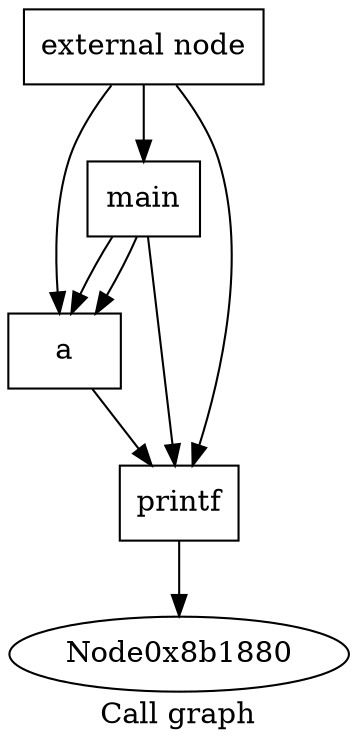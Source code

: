 digraph "Call graph" {
	label="Call graph";

	Node0x8b1850 [shape=record,label="{external node}"];
	Node0x8b1850 -> Node0x8b18f0;
	Node0x8b1850 -> Node0x8b1990;
	Node0x8b1850 -> Node0x8b1e40;
	Node0x8b18f0 [shape=record,label="{a}"];
	Node0x8b18f0 -> Node0x8b1990;
	Node0x8b1990 [shape=record,label="{printf}"];
	Node0x8b1990 -> Node0x8b1880;
	Node0x8b1e40 [shape=record,label="{main}"];
	Node0x8b1e40 -> Node0x8b18f0;
	Node0x8b1e40 -> Node0x8b1990;
	Node0x8b1e40 -> Node0x8b18f0;
}
